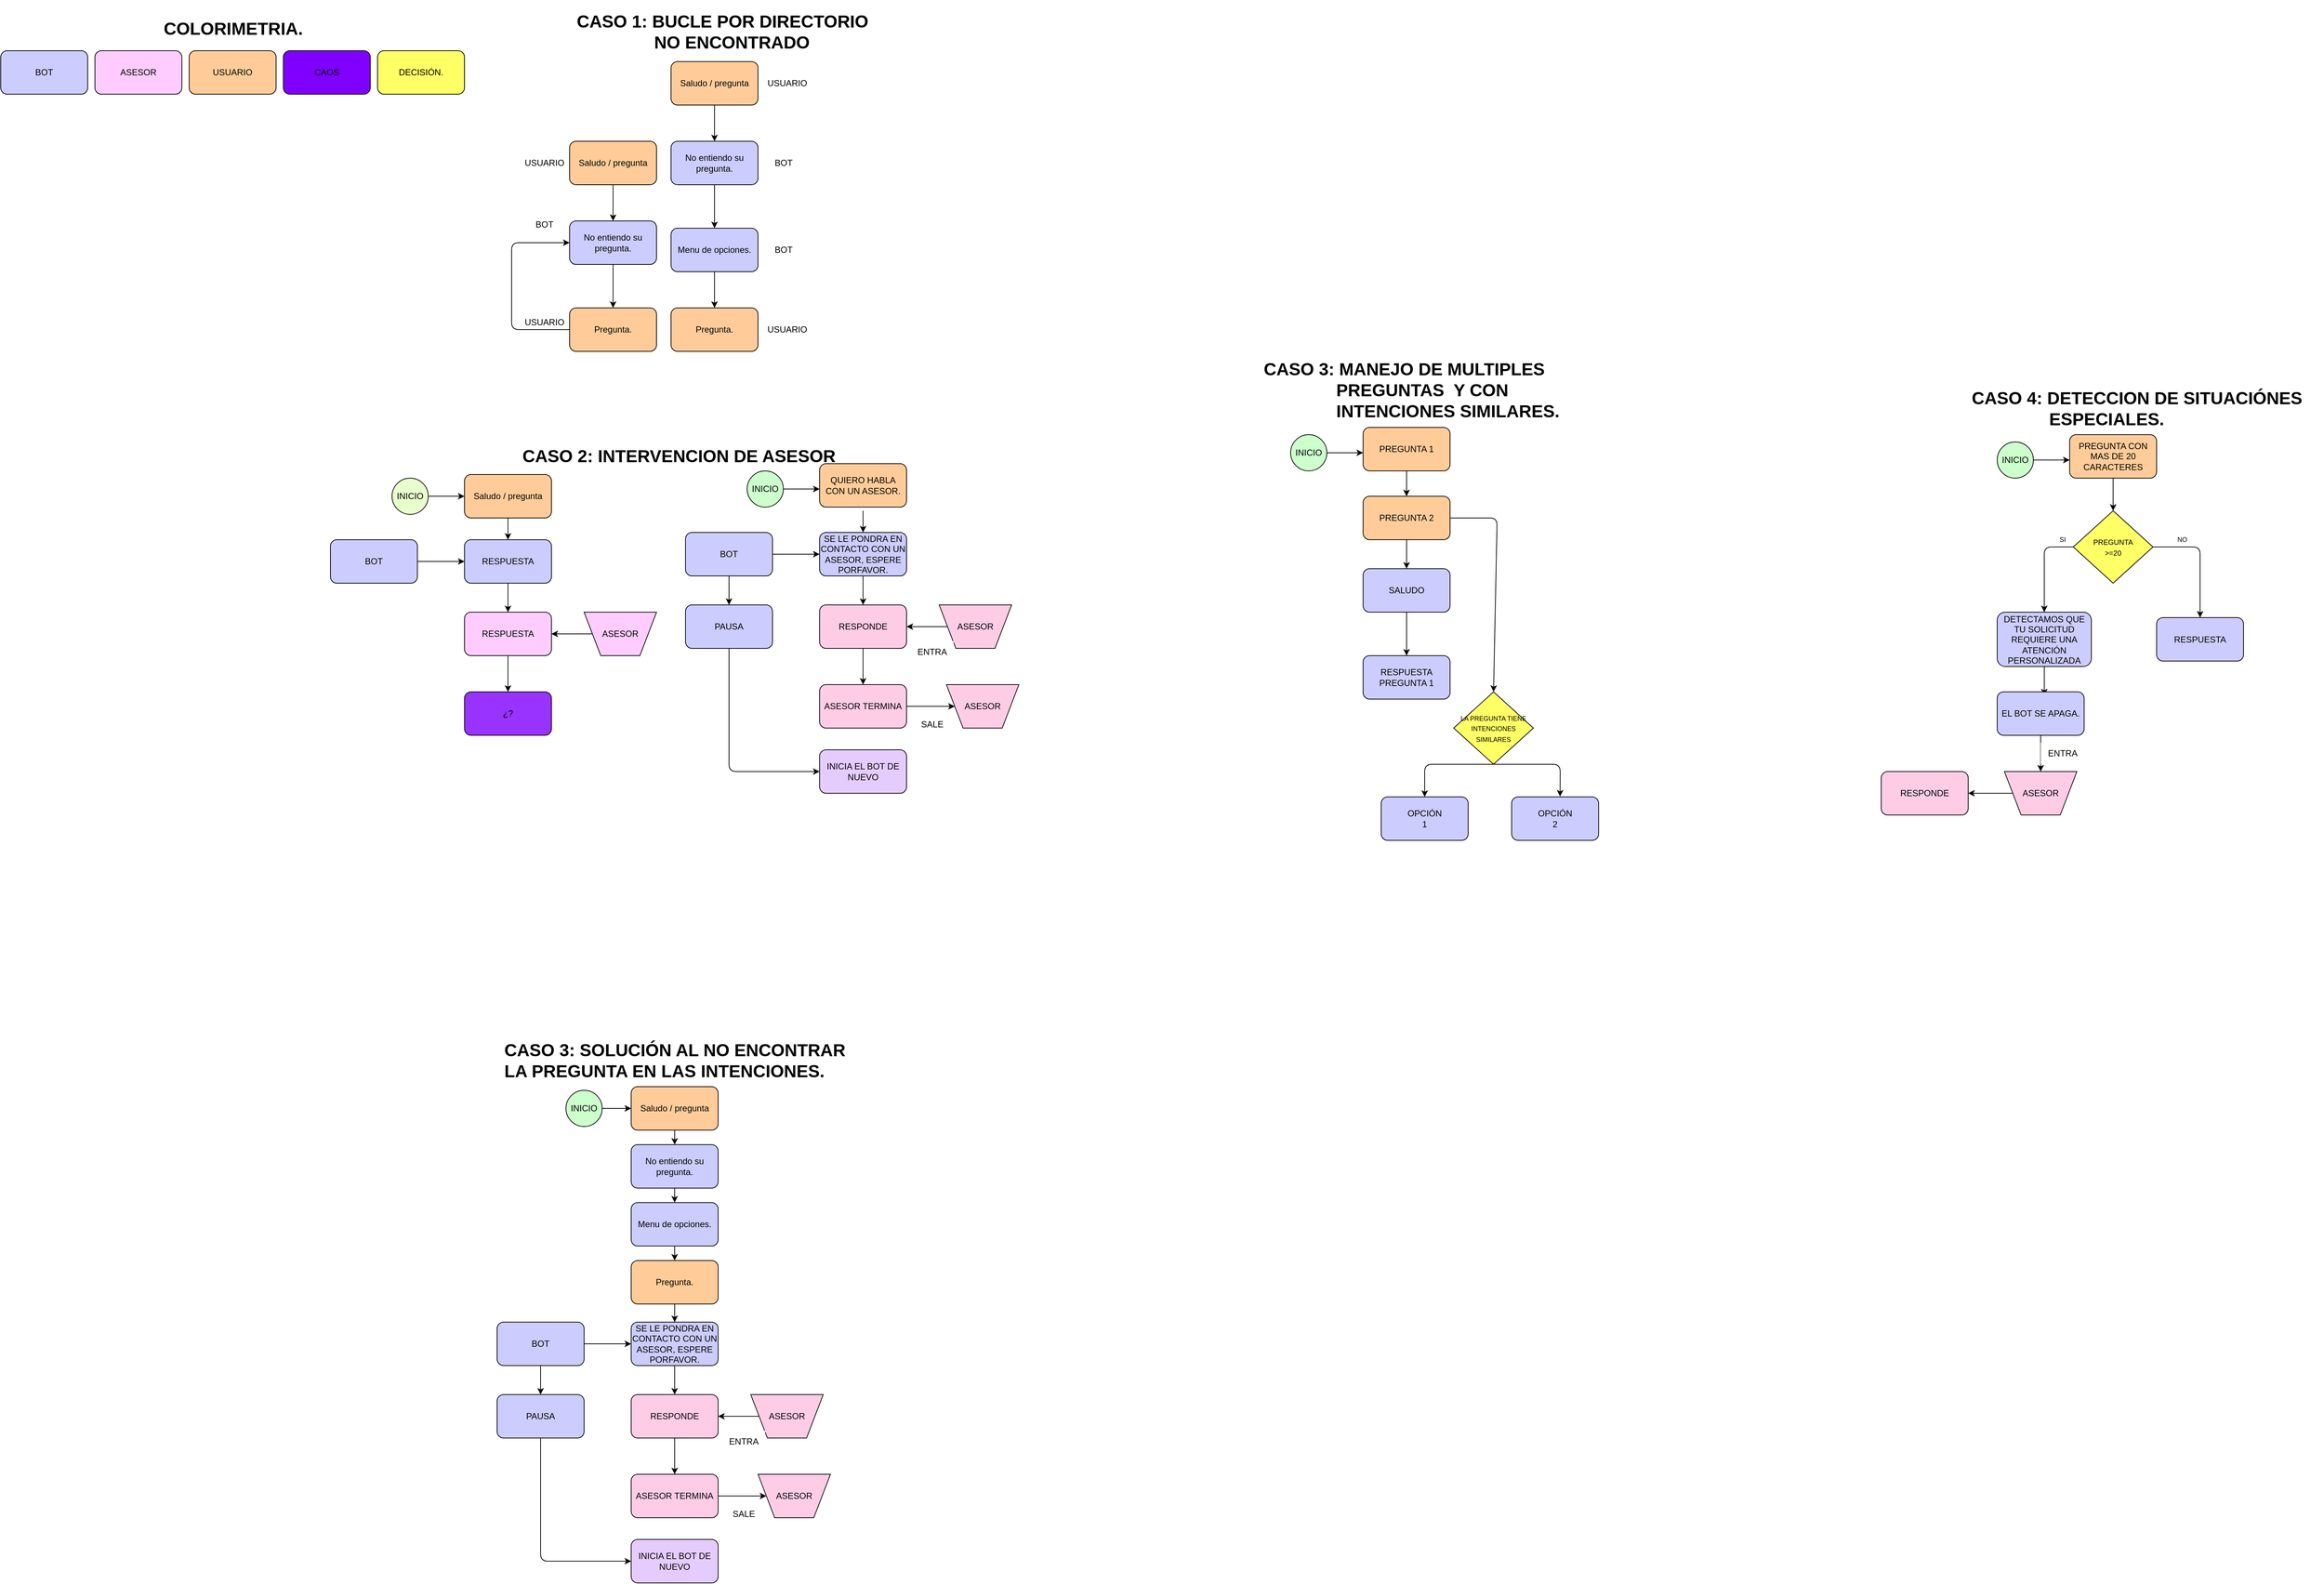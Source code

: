 <mxfile>
    <diagram id="xhHtAyry5G1VIdm9SsJF" name="Page-1">
        <mxGraphModel dx="2849" dy="702" grid="1" gridSize="10" guides="1" tooltips="1" connect="1" arrows="1" fold="1" page="1" pageScale="1" pageWidth="1200" pageHeight="1600" math="0" shadow="0">
            <root>
                <mxCell id="0"/>
                <mxCell id="1" parent="0"/>
                <mxCell id="7" style="edgeStyle=none;html=1;entryX=0.5;entryY=0;entryDx=0;entryDy=0;" parent="1" source="3" target="4" edge="1">
                    <mxGeometry relative="1" as="geometry"/>
                </mxCell>
                <mxCell id="3" value="Saludo / pregunta" style="rounded=1;whiteSpace=wrap;html=1;fillColor=#FFCC99;" parent="1" vertex="1">
                    <mxGeometry x="180" y="225" width="120" height="60" as="geometry"/>
                </mxCell>
                <mxCell id="60" style="edgeStyle=none;html=1;entryX=0.5;entryY=0;entryDx=0;entryDy=0;" parent="1" source="4" target="5" edge="1">
                    <mxGeometry relative="1" as="geometry"/>
                </mxCell>
                <mxCell id="4" value="No entiendo su pregunta." style="rounded=1;whiteSpace=wrap;html=1;fillColor=#CCCCFF;" parent="1" vertex="1">
                    <mxGeometry x="180" y="335" width="120" height="60" as="geometry"/>
                </mxCell>
                <mxCell id="6" style="edgeStyle=none;html=1;entryX=0;entryY=0.5;entryDx=0;entryDy=0;exitX=0;exitY=0.5;exitDx=0;exitDy=0;" parent="1" source="5" target="4" edge="1">
                    <mxGeometry relative="1" as="geometry">
                        <Array as="points">
                            <mxPoint x="100" y="485"/>
                            <mxPoint x="100" y="425"/>
                            <mxPoint x="100" y="365"/>
                        </Array>
                    </mxGeometry>
                </mxCell>
                <mxCell id="5" value="Pregunta." style="rounded=1;whiteSpace=wrap;html=1;fillColor=#FFCC99;" parent="1" vertex="1">
                    <mxGeometry x="180" y="455" width="120" height="60" as="geometry"/>
                </mxCell>
                <mxCell id="8" style="edgeStyle=none;html=1;entryX=0.5;entryY=0;entryDx=0;entryDy=0;" parent="1" source="9" target="10" edge="1">
                    <mxGeometry relative="1" as="geometry"/>
                </mxCell>
                <mxCell id="9" value="Saludo / pregunta" style="rounded=1;whiteSpace=wrap;html=1;fillColor=#FFCC99;" parent="1" vertex="1">
                    <mxGeometry x="320" y="115" width="120" height="60" as="geometry"/>
                </mxCell>
                <mxCell id="13" style="edgeStyle=none;html=1;" parent="1" source="10" target="12" edge="1">
                    <mxGeometry relative="1" as="geometry"/>
                </mxCell>
                <mxCell id="10" value="No entiendo su pregunta." style="rounded=1;whiteSpace=wrap;html=1;fillColor=#CCCCFF;" parent="1" vertex="1">
                    <mxGeometry x="320" y="225" width="120" height="60" as="geometry"/>
                </mxCell>
                <mxCell id="15" style="edgeStyle=none;html=1;" parent="1" source="12" target="14" edge="1">
                    <mxGeometry relative="1" as="geometry"/>
                </mxCell>
                <mxCell id="12" value="Menu de opciones." style="rounded=1;whiteSpace=wrap;html=1;fillColor=#CCCCFF;" parent="1" vertex="1">
                    <mxGeometry x="320" y="345" width="120" height="60" as="geometry"/>
                </mxCell>
                <mxCell id="14" value="Pregunta." style="rounded=1;whiteSpace=wrap;html=1;fillColor=#FFCC99;" parent="1" vertex="1">
                    <mxGeometry x="320" y="455" width="120" height="60" as="geometry"/>
                </mxCell>
                <mxCell id="18" style="edgeStyle=none;html=1;entryX=0.5;entryY=0;entryDx=0;entryDy=0;" parent="1" source="19" target="20" edge="1">
                    <mxGeometry relative="1" as="geometry"/>
                </mxCell>
                <mxCell id="19" value="Saludo / pregunta" style="rounded=1;whiteSpace=wrap;html=1;fillColor=#FFCC99;" parent="1" vertex="1">
                    <mxGeometry x="35" y="685" width="120" height="60" as="geometry"/>
                </mxCell>
                <mxCell id="36" style="edgeStyle=none;html=1;" parent="1" source="20" target="34" edge="1">
                    <mxGeometry relative="1" as="geometry"/>
                </mxCell>
                <mxCell id="20" value="RESPUESTA" style="rounded=1;whiteSpace=wrap;html=1;fillColor=#CCCCFF;" parent="1" vertex="1">
                    <mxGeometry x="35" y="775" width="120" height="60" as="geometry"/>
                </mxCell>
                <mxCell id="35" style="edgeStyle=none;html=1;entryX=0;entryY=0.5;entryDx=0;entryDy=0;" parent="1" source="22" target="20" edge="1">
                    <mxGeometry relative="1" as="geometry"/>
                </mxCell>
                <mxCell id="22" value="BOT" style="rounded=1;whiteSpace=wrap;html=1;fillColor=#CCCCFF;" parent="1" vertex="1">
                    <mxGeometry x="-150" y="775" width="120" height="60" as="geometry"/>
                </mxCell>
                <mxCell id="24" style="edgeStyle=none;html=1;entryX=0;entryY=0.5;entryDx=0;entryDy=0;" parent="1" source="23" target="19" edge="1">
                    <mxGeometry relative="1" as="geometry"/>
                </mxCell>
                <mxCell id="23" value="INICIO" style="ellipse;whiteSpace=wrap;html=1;aspect=fixed;fillColor=#E6FFCC;" parent="1" vertex="1">
                    <mxGeometry x="-65" y="690" width="50" height="50" as="geometry"/>
                </mxCell>
                <mxCell id="37" style="edgeStyle=none;html=1;" parent="1" source="27" target="34" edge="1">
                    <mxGeometry relative="1" as="geometry"/>
                </mxCell>
                <mxCell id="27" value="ASESOR" style="verticalLabelPosition=middle;verticalAlign=middle;html=1;shape=trapezoid;perimeter=trapezoidPerimeter;whiteSpace=wrap;size=0.23;arcSize=10;flipV=1;labelPosition=center;align=center;fillColor=#FFCCFF;" parent="1" vertex="1">
                    <mxGeometry x="200" y="875" width="100" height="60" as="geometry"/>
                </mxCell>
                <mxCell id="31" value="¿?" style="rounded=1;whiteSpace=wrap;html=1;fillColor=#9933FF;" parent="1" vertex="1">
                    <mxGeometry x="35" y="985" width="120" height="60" as="geometry"/>
                </mxCell>
                <mxCell id="38" style="edgeStyle=none;html=1;entryX=0.5;entryY=0;entryDx=0;entryDy=0;" parent="1" source="34" target="31" edge="1">
                    <mxGeometry relative="1" as="geometry"/>
                </mxCell>
                <mxCell id="34" value="RESPUESTA" style="rounded=1;whiteSpace=wrap;html=1;fillColor=#FFCCFF;" parent="1" vertex="1">
                    <mxGeometry x="35" y="875" width="120" height="60" as="geometry"/>
                </mxCell>
                <mxCell id="39" style="edgeStyle=none;html=1;entryX=0.5;entryY=0;entryDx=0;entryDy=0;" parent="1" target="42" edge="1">
                    <mxGeometry relative="1" as="geometry">
                        <mxPoint x="585" y="735" as="sourcePoint"/>
                    </mxGeometry>
                </mxCell>
                <mxCell id="40" value="QUIERO HABLA CON UN ASESOR." style="rounded=1;whiteSpace=wrap;html=1;fillColor=#FFCC99;" parent="1" vertex="1">
                    <mxGeometry x="525" y="670" width="120" height="60" as="geometry"/>
                </mxCell>
                <mxCell id="41" style="edgeStyle=none;html=1;" parent="1" source="42" target="51" edge="1">
                    <mxGeometry relative="1" as="geometry"/>
                </mxCell>
                <mxCell id="42" value="SE LE PONDRA EN CONTACTO CON UN ASESOR, ESPERE PORFAVOR." style="rounded=1;whiteSpace=wrap;html=1;fillColor=#CCCCFF;" parent="1" vertex="1">
                    <mxGeometry x="525" y="765" width="120" height="60" as="geometry"/>
                </mxCell>
                <mxCell id="43" style="edgeStyle=none;html=1;entryX=0;entryY=0.5;entryDx=0;entryDy=0;" parent="1" source="44" target="42" edge="1">
                    <mxGeometry relative="1" as="geometry"/>
                </mxCell>
                <mxCell id="53" style="edgeStyle=none;html=1;entryX=0.5;entryY=0;entryDx=0;entryDy=0;" parent="1" source="44" target="52" edge="1">
                    <mxGeometry relative="1" as="geometry"/>
                </mxCell>
                <mxCell id="44" value="BOT" style="rounded=1;whiteSpace=wrap;html=1;fillColor=#CCCCFF;" parent="1" vertex="1">
                    <mxGeometry x="340" y="765" width="120" height="60" as="geometry"/>
                </mxCell>
                <mxCell id="45" style="edgeStyle=none;html=1;entryX=0;entryY=0.5;entryDx=0;entryDy=0;" parent="1" source="46" edge="1">
                    <mxGeometry relative="1" as="geometry">
                        <mxPoint x="525" y="705" as="targetPoint"/>
                    </mxGeometry>
                </mxCell>
                <mxCell id="46" value="INICIO" style="ellipse;whiteSpace=wrap;html=1;aspect=fixed;fillColor=#CCFFCC;" parent="1" vertex="1">
                    <mxGeometry x="425" y="680" width="50" height="50" as="geometry"/>
                </mxCell>
                <mxCell id="47" style="edgeStyle=none;html=1;fillColor=#FFCCE6;" parent="1" source="48" target="51" edge="1">
                    <mxGeometry relative="1" as="geometry"/>
                </mxCell>
                <mxCell id="48" value="ASESOR" style="verticalLabelPosition=middle;verticalAlign=middle;html=1;shape=trapezoid;perimeter=trapezoidPerimeter;whiteSpace=wrap;size=0.23;arcSize=10;flipV=1;labelPosition=center;align=center;fillColor=#FFCCE6;" parent="1" vertex="1">
                    <mxGeometry x="690" y="865" width="100" height="60" as="geometry"/>
                </mxCell>
                <mxCell id="55" style="edgeStyle=none;html=1;entryX=0;entryY=0.5;entryDx=0;entryDy=0;fillColor=#FFCCE6;" parent="1" source="49" target="54" edge="1">
                    <mxGeometry relative="1" as="geometry"/>
                </mxCell>
                <mxCell id="49" value="ASESOR TERMINA" style="rounded=1;whiteSpace=wrap;html=1;fillColor=#FFCCE6;" parent="1" vertex="1">
                    <mxGeometry x="525" y="975" width="120" height="60" as="geometry"/>
                </mxCell>
                <mxCell id="50" style="edgeStyle=none;html=1;entryX=0.5;entryY=0;entryDx=0;entryDy=0;fillColor=#FFCCE6;" parent="1" source="51" target="49" edge="1">
                    <mxGeometry relative="1" as="geometry"/>
                </mxCell>
                <mxCell id="51" value="RESPONDE" style="rounded=1;whiteSpace=wrap;html=1;fillColor=#FFCCE6;" parent="1" vertex="1">
                    <mxGeometry x="525" y="865" width="120" height="60" as="geometry"/>
                </mxCell>
                <mxCell id="57" style="edgeStyle=none;html=1;entryX=0;entryY=0.5;entryDx=0;entryDy=0;" parent="1" source="52" target="56" edge="1">
                    <mxGeometry relative="1" as="geometry">
                        <Array as="points">
                            <mxPoint x="400" y="1095"/>
                        </Array>
                    </mxGeometry>
                </mxCell>
                <mxCell id="52" value="PAUSA" style="rounded=1;whiteSpace=wrap;html=1;fillColor=#CCCCFF;" parent="1" vertex="1">
                    <mxGeometry x="340" y="865" width="120" height="60" as="geometry"/>
                </mxCell>
                <mxCell id="54" value="ASESOR" style="verticalLabelPosition=middle;verticalAlign=middle;html=1;shape=trapezoid;perimeter=trapezoidPerimeter;whiteSpace=wrap;size=0.23;arcSize=10;flipV=1;labelPosition=center;align=center;fillColor=#FFCCE6;" parent="1" vertex="1">
                    <mxGeometry x="700" y="975" width="100" height="60" as="geometry"/>
                </mxCell>
                <mxCell id="56" value="INICIA EL BOT DE NUEVO" style="rounded=1;whiteSpace=wrap;html=1;fillColor=#E5CCFF;" parent="1" vertex="1">
                    <mxGeometry x="525" y="1065" width="120" height="60" as="geometry"/>
                </mxCell>
                <mxCell id="58" value="ENTRA" style="text;html=1;align=center;verticalAlign=middle;resizable=0;points=[];autosize=1;strokeColor=none;fillColor=#FFFFFF;" parent="1" vertex="1">
                    <mxGeometry x="650" y="915" width="60" height="30" as="geometry"/>
                </mxCell>
                <mxCell id="59" value="SALE" style="text;html=1;align=center;verticalAlign=middle;resizable=0;points=[];autosize=1;strokeColor=none;fillColor=#FFFFFF;" parent="1" vertex="1">
                    <mxGeometry x="655" y="1015" width="50" height="30" as="geometry"/>
                </mxCell>
                <mxCell id="61" value="USUARIO" style="text;html=1;align=center;verticalAlign=middle;resizable=0;points=[];autosize=1;strokeColor=none;fillColor=none;" parent="1" vertex="1">
                    <mxGeometry x="105" y="240" width="80" height="30" as="geometry"/>
                </mxCell>
                <mxCell id="62" value="BOT" style="text;html=1;align=center;verticalAlign=middle;resizable=0;points=[];autosize=1;strokeColor=none;fillColor=none;" parent="1" vertex="1">
                    <mxGeometry x="120" y="325" width="50" height="30" as="geometry"/>
                </mxCell>
                <mxCell id="63" value="USUARIO" style="text;html=1;align=center;verticalAlign=middle;resizable=0;points=[];autosize=1;strokeColor=none;fillColor=none;" parent="1" vertex="1">
                    <mxGeometry x="105" y="460" width="80" height="30" as="geometry"/>
                </mxCell>
                <mxCell id="64" value="USUARIO" style="text;html=1;align=center;verticalAlign=middle;resizable=0;points=[];autosize=1;strokeColor=none;fillColor=none;" parent="1" vertex="1">
                    <mxGeometry x="440" y="130" width="80" height="30" as="geometry"/>
                </mxCell>
                <mxCell id="65" value="BOT" style="text;html=1;align=center;verticalAlign=middle;resizable=0;points=[];autosize=1;strokeColor=none;fillColor=none;" parent="1" vertex="1">
                    <mxGeometry x="450" y="240" width="50" height="30" as="geometry"/>
                </mxCell>
                <mxCell id="66" value="BOT" style="text;html=1;align=center;verticalAlign=middle;resizable=0;points=[];autosize=1;strokeColor=none;fillColor=none;" parent="1" vertex="1">
                    <mxGeometry x="450" y="360" width="50" height="30" as="geometry"/>
                </mxCell>
                <mxCell id="67" value="USUARIO" style="text;html=1;align=center;verticalAlign=middle;resizable=0;points=[];autosize=1;strokeColor=none;fillColor=none;" parent="1" vertex="1">
                    <mxGeometry x="440" y="470" width="80" height="30" as="geometry"/>
                </mxCell>
                <mxCell id="68" value="&lt;h1&gt;CASO 1: BUCLE POR DIRECTORIO &lt;span style=&quot;white-space: pre;&quot;&gt;&#9;&lt;/span&gt;&lt;span style=&quot;white-space: pre;&quot;&gt;&#9;&lt;/span&gt;NO ENCONTRADO&lt;/h1&gt;" style="text;html=1;strokeColor=none;fillColor=none;spacing=5;spacingTop=-20;whiteSpace=wrap;overflow=hidden;rounded=0;" parent="1" vertex="1">
                    <mxGeometry x="185" y="40" width="415" height="80" as="geometry"/>
                </mxCell>
                <mxCell id="69" value="&lt;h1&gt;CASO 2: INTERVENCION DE ASESOR&lt;/h1&gt;" style="text;html=1;strokeColor=none;fillColor=none;spacing=5;spacingTop=-20;whiteSpace=wrap;overflow=hidden;rounded=0;" parent="1" vertex="1">
                    <mxGeometry x="110" y="640" width="455" height="80" as="geometry"/>
                </mxCell>
                <mxCell id="70" style="edgeStyle=none;html=1;entryX=0.5;entryY=0;entryDx=0;entryDy=0;" parent="1" target="73" edge="1">
                    <mxGeometry relative="1" as="geometry">
                        <mxPoint x="325" y="1825" as="sourcePoint"/>
                    </mxGeometry>
                </mxCell>
                <mxCell id="72" style="edgeStyle=none;html=1;" parent="1" source="73" target="84" edge="1">
                    <mxGeometry relative="1" as="geometry"/>
                </mxCell>
                <mxCell id="73" value="SE LE PONDRA EN CONTACTO CON UN ASESOR, ESPERE PORFAVOR." style="rounded=1;whiteSpace=wrap;html=1;fillColor=#CCCCFF;" parent="1" vertex="1">
                    <mxGeometry x="265" y="1855" width="120" height="60" as="geometry"/>
                </mxCell>
                <mxCell id="74" style="edgeStyle=none;html=1;entryX=0;entryY=0.5;entryDx=0;entryDy=0;" parent="1" source="76" target="73" edge="1">
                    <mxGeometry relative="1" as="geometry"/>
                </mxCell>
                <mxCell id="75" style="edgeStyle=none;html=1;entryX=0.5;entryY=0;entryDx=0;entryDy=0;" parent="1" source="76" target="86" edge="1">
                    <mxGeometry relative="1" as="geometry"/>
                </mxCell>
                <mxCell id="76" value="BOT" style="rounded=1;whiteSpace=wrap;html=1;fillColor=#CCCCFF;" parent="1" vertex="1">
                    <mxGeometry x="80" y="1855" width="120" height="60" as="geometry"/>
                </mxCell>
                <mxCell id="101" style="edgeStyle=none;html=1;entryX=0;entryY=0.5;entryDx=0;entryDy=0;" parent="1" source="78" target="91" edge="1">
                    <mxGeometry relative="1" as="geometry"/>
                </mxCell>
                <mxCell id="78" value="INICIO" style="ellipse;whiteSpace=wrap;html=1;aspect=fixed;fillColor=#CCFFCC;" parent="1" vertex="1">
                    <mxGeometry x="175" y="1535" width="50" height="50" as="geometry"/>
                </mxCell>
                <mxCell id="79" style="edgeStyle=none;html=1;fillColor=#FFCCE6;" parent="1" source="80" target="84" edge="1">
                    <mxGeometry relative="1" as="geometry"/>
                </mxCell>
                <mxCell id="80" value="ASESOR" style="verticalLabelPosition=middle;verticalAlign=middle;html=1;shape=trapezoid;perimeter=trapezoidPerimeter;whiteSpace=wrap;size=0.23;arcSize=10;flipV=1;labelPosition=center;align=center;fillColor=#FFCCE6;" parent="1" vertex="1">
                    <mxGeometry x="430" y="1955" width="100" height="60" as="geometry"/>
                </mxCell>
                <mxCell id="81" style="edgeStyle=none;html=1;entryX=0;entryY=0.5;entryDx=0;entryDy=0;fillColor=#FFCCE6;" parent="1" source="82" edge="1">
                    <mxGeometry relative="1" as="geometry">
                        <mxPoint x="451.5" y="2095" as="targetPoint"/>
                    </mxGeometry>
                </mxCell>
                <mxCell id="82" value="ASESOR TERMINA" style="rounded=1;whiteSpace=wrap;html=1;fillColor=#FFCCE6;" parent="1" vertex="1">
                    <mxGeometry x="265" y="2065" width="120" height="60" as="geometry"/>
                </mxCell>
                <mxCell id="83" style="edgeStyle=none;html=1;entryX=0.5;entryY=0;entryDx=0;entryDy=0;fillColor=#FFCCE6;" parent="1" source="84" target="82" edge="1">
                    <mxGeometry relative="1" as="geometry"/>
                </mxCell>
                <mxCell id="84" value="RESPONDE" style="rounded=1;whiteSpace=wrap;html=1;fillColor=#FFCCE6;" parent="1" vertex="1">
                    <mxGeometry x="265" y="1955" width="120" height="60" as="geometry"/>
                </mxCell>
                <mxCell id="85" style="edgeStyle=none;html=1;entryX=0;entryY=0.5;entryDx=0;entryDy=0;" parent="1" source="86" target="87" edge="1">
                    <mxGeometry relative="1" as="geometry">
                        <Array as="points">
                            <mxPoint x="140" y="2185"/>
                        </Array>
                    </mxGeometry>
                </mxCell>
                <mxCell id="86" value="PAUSA" style="rounded=1;whiteSpace=wrap;html=1;fillColor=#CCCCFF;" parent="1" vertex="1">
                    <mxGeometry x="80" y="1955" width="120" height="60" as="geometry"/>
                </mxCell>
                <mxCell id="87" value="INICIA EL BOT DE NUEVO" style="rounded=1;whiteSpace=wrap;html=1;fillColor=#E5CCFF;" parent="1" vertex="1">
                    <mxGeometry x="265" y="2155" width="120" height="60" as="geometry"/>
                </mxCell>
                <mxCell id="88" value="ENTRA" style="text;html=1;align=center;verticalAlign=middle;resizable=0;points=[];autosize=1;strokeColor=none;fillColor=#FFFFFF;" parent="1" vertex="1">
                    <mxGeometry x="390" y="2005" width="60" height="30" as="geometry"/>
                </mxCell>
                <mxCell id="89" value="SALE" style="text;html=1;align=center;verticalAlign=middle;resizable=0;points=[];autosize=1;strokeColor=none;fillColor=#FFFFFF;" parent="1" vertex="1">
                    <mxGeometry x="395" y="2105" width="50" height="30" as="geometry"/>
                </mxCell>
                <mxCell id="90" style="edgeStyle=none;html=1;entryX=0.5;entryY=0;entryDx=0;entryDy=0;" parent="1" source="91" target="93" edge="1">
                    <mxGeometry relative="1" as="geometry"/>
                </mxCell>
                <mxCell id="91" value="Saludo / pregunta" style="rounded=1;whiteSpace=wrap;html=1;fillColor=#FFCC99;" parent="1" vertex="1">
                    <mxGeometry x="265" y="1530" width="120" height="60" as="geometry"/>
                </mxCell>
                <mxCell id="92" style="edgeStyle=none;html=1;" parent="1" source="93" target="95" edge="1">
                    <mxGeometry relative="1" as="geometry"/>
                </mxCell>
                <mxCell id="93" value="No entiendo su pregunta." style="rounded=1;whiteSpace=wrap;html=1;fillColor=#CCCCFF;" parent="1" vertex="1">
                    <mxGeometry x="265" y="1610" width="120" height="60" as="geometry"/>
                </mxCell>
                <mxCell id="94" style="edgeStyle=none;html=1;" parent="1" source="95" target="96" edge="1">
                    <mxGeometry relative="1" as="geometry"/>
                </mxCell>
                <mxCell id="95" value="Menu de opciones." style="rounded=1;whiteSpace=wrap;html=1;fillColor=#CCCCFF;" parent="1" vertex="1">
                    <mxGeometry x="265" y="1690" width="120" height="60" as="geometry"/>
                </mxCell>
                <mxCell id="96" value="Pregunta." style="rounded=1;whiteSpace=wrap;html=1;fillColor=#FFCC99;" parent="1" vertex="1">
                    <mxGeometry x="265" y="1770" width="120" height="60" as="geometry"/>
                </mxCell>
                <mxCell id="102" value="&lt;h1&gt;CASO 3: SOLUCIÓN AL NO ENCONTRAR LA PREGUNTA EN LAS INTENCIONES.&amp;nbsp;&lt;/h1&gt;" style="text;html=1;strokeColor=none;fillColor=none;spacing=5;spacingTop=-20;whiteSpace=wrap;overflow=hidden;rounded=0;" parent="1" vertex="1">
                    <mxGeometry x="85" y="1460" width="480" height="70" as="geometry"/>
                </mxCell>
                <mxCell id="103" value="ASESOR" style="verticalLabelPosition=middle;verticalAlign=middle;html=1;shape=trapezoid;perimeter=trapezoidPerimeter;whiteSpace=wrap;size=0.23;arcSize=10;flipV=1;labelPosition=center;align=center;fillColor=#FFCCE6;" parent="1" vertex="1">
                    <mxGeometry x="440" y="2065" width="100" height="60" as="geometry"/>
                </mxCell>
                <mxCell id="107" value="BOT" style="rounded=1;whiteSpace=wrap;html=1;fillColor=#CCCCFF;" parent="1" vertex="1">
                    <mxGeometry x="-605" y="100" width="120" height="60" as="geometry"/>
                </mxCell>
                <mxCell id="108" value="ASESOR" style="rounded=1;whiteSpace=wrap;html=1;fillColor=#FFCCFF;" parent="1" vertex="1">
                    <mxGeometry x="-475" y="100" width="120" height="60" as="geometry"/>
                </mxCell>
                <mxCell id="109" value="USUARIO" style="rounded=1;whiteSpace=wrap;html=1;fillColor=#FFCC99;" parent="1" vertex="1">
                    <mxGeometry x="-345" y="100" width="120" height="60" as="geometry"/>
                </mxCell>
                <mxCell id="110" value="CAOS" style="rounded=1;whiteSpace=wrap;html=1;fillColor=#7F00FF;" parent="1" vertex="1">
                    <mxGeometry x="-215" y="100" width="120" height="60" as="geometry"/>
                </mxCell>
                <mxCell id="111" value="&lt;h1&gt;COLORIMETRIA.&lt;/h1&gt;" style="text;html=1;strokeColor=none;fillColor=none;spacing=5;spacingTop=-20;whiteSpace=wrap;overflow=hidden;rounded=0;" parent="1" vertex="1">
                    <mxGeometry x="-385" y="50" width="200" height="40" as="geometry"/>
                </mxCell>
                <mxCell id="134" value="" style="edgeStyle=none;html=1;" parent="1" source="113" target="133" edge="1">
                    <mxGeometry relative="1" as="geometry"/>
                </mxCell>
                <mxCell id="113" value="PREGUNTA 1" style="rounded=1;whiteSpace=wrap;html=1;fillColor=#FFCC99;" parent="1" vertex="1">
                    <mxGeometry x="1275" y="620" width="120" height="60" as="geometry"/>
                </mxCell>
                <mxCell id="139" value="" style="edgeStyle=none;html=1;" parent="1" source="115" target="135" edge="1">
                    <mxGeometry relative="1" as="geometry"/>
                </mxCell>
                <mxCell id="115" value="SALUDO" style="rounded=1;whiteSpace=wrap;html=1;fillColor=#CCCCFF;" parent="1" vertex="1">
                    <mxGeometry x="1275" y="815" width="120" height="60" as="geometry"/>
                </mxCell>
                <mxCell id="119" style="edgeStyle=none;html=1;entryX=0;entryY=0.5;entryDx=0;entryDy=0;" parent="1" source="120" edge="1">
                    <mxGeometry relative="1" as="geometry">
                        <mxPoint x="1275" y="655" as="targetPoint"/>
                    </mxGeometry>
                </mxCell>
                <mxCell id="120" value="INICIO" style="ellipse;whiteSpace=wrap;html=1;aspect=fixed;fillColor=#CCFFCC;" parent="1" vertex="1">
                    <mxGeometry x="1175" y="630" width="50" height="50" as="geometry"/>
                </mxCell>
                <mxCell id="138" value="" style="edgeStyle=none;html=1;" parent="1" source="133" target="115" edge="1">
                    <mxGeometry relative="1" as="geometry"/>
                </mxCell>
                <mxCell id="143" style="edgeStyle=none;html=1;entryX=0.5;entryY=0;entryDx=0;entryDy=0;fontSize=9;exitX=1;exitY=0.5;exitDx=0;exitDy=0;" parent="1" source="133" target="142" edge="1">
                    <mxGeometry relative="1" as="geometry">
                        <Array as="points">
                            <mxPoint x="1460" y="745"/>
                        </Array>
                    </mxGeometry>
                </mxCell>
                <mxCell id="133" value="PREGUNTA 2" style="rounded=1;whiteSpace=wrap;html=1;fillColor=#FFCC99;" parent="1" vertex="1">
                    <mxGeometry x="1275" y="715" width="120" height="60" as="geometry"/>
                </mxCell>
                <mxCell id="135" value="RESPUESTA PREGUNTA 1" style="rounded=1;whiteSpace=wrap;html=1;fillColor=#CCCCFF;" parent="1" vertex="1">
                    <mxGeometry x="1275" y="935" width="120" height="60" as="geometry"/>
                </mxCell>
                <mxCell id="136" value="OPCIÓN&lt;br&gt;1" style="rounded=1;whiteSpace=wrap;html=1;fillColor=#CCCCFF;" parent="1" vertex="1">
                    <mxGeometry x="1300" y="1130" width="120" height="60" as="geometry"/>
                </mxCell>
                <mxCell id="137" value="OPCIÓN&lt;br&gt;2" style="rounded=1;whiteSpace=wrap;html=1;fillColor=#CCCCFF;" parent="1" vertex="1">
                    <mxGeometry x="1480" y="1130" width="120" height="60" as="geometry"/>
                </mxCell>
                <mxCell id="148" style="edgeStyle=none;html=1;exitX=0.5;exitY=1;exitDx=0;exitDy=0;entryX=0.5;entryY=0;entryDx=0;entryDy=0;fontSize=9;" parent="1" source="142" target="136" edge="1">
                    <mxGeometry relative="1" as="geometry">
                        <Array as="points">
                            <mxPoint x="1360" y="1085"/>
                        </Array>
                    </mxGeometry>
                </mxCell>
                <mxCell id="149" style="edgeStyle=none;html=1;exitX=0.5;exitY=1;exitDx=0;exitDy=0;entryX=0.557;entryY=-0.008;entryDx=0;entryDy=0;entryPerimeter=0;fontSize=9;" parent="1" source="142" target="137" edge="1">
                    <mxGeometry relative="1" as="geometry">
                        <Array as="points">
                            <mxPoint x="1547" y="1085"/>
                        </Array>
                    </mxGeometry>
                </mxCell>
                <mxCell id="142" value="&lt;font style=&quot;font-size: 9px;&quot;&gt;LA PREGUNTA TIENE INTENCIONES SIMILARES&lt;/font&gt;" style="rhombus;whiteSpace=wrap;html=1;fillColor=#FFFF66;" parent="1" vertex="1">
                    <mxGeometry x="1400" y="985" width="110" height="100" as="geometry"/>
                </mxCell>
                <mxCell id="165" style="edgeStyle=none;html=1;entryX=0.5;entryY=0;entryDx=0;entryDy=0;fontSize=9;" parent="1" source="151" target="164" edge="1">
                    <mxGeometry relative="1" as="geometry"/>
                </mxCell>
                <mxCell id="151" value="PREGUNTA CON MAS DE 20 CARACTERES" style="rounded=1;whiteSpace=wrap;html=1;fillColor=#FFCC99;" parent="1" vertex="1">
                    <mxGeometry x="2250" y="630" width="120" height="60" as="geometry"/>
                </mxCell>
                <mxCell id="154" style="edgeStyle=none;html=1;entryX=0;entryY=0.5;entryDx=0;entryDy=0;" parent="1" source="155" edge="1">
                    <mxGeometry relative="1" as="geometry">
                        <mxPoint x="2250" y="665" as="targetPoint"/>
                    </mxGeometry>
                </mxCell>
                <mxCell id="155" value="INICIO" style="ellipse;whiteSpace=wrap;html=1;aspect=fixed;fillColor=#CCFFCC;" parent="1" vertex="1">
                    <mxGeometry x="2150" y="640" width="50" height="50" as="geometry"/>
                </mxCell>
                <mxCell id="173" style="edgeStyle=none;html=1;entryX=0.542;entryY=0.083;entryDx=0;entryDy=0;entryPerimeter=0;fontSize=9;" parent="1" source="160" target="167" edge="1">
                    <mxGeometry relative="1" as="geometry"/>
                </mxCell>
                <mxCell id="160" value="DETECTAMOS QUE TU SOLICITUD REQUIERE UNA ATENCIÓN PERSONALIZADA" style="rounded=1;whiteSpace=wrap;html=1;fillColor=#CCCCFF;" parent="1" vertex="1">
                    <mxGeometry x="2150" y="875" width="130" height="75" as="geometry"/>
                </mxCell>
                <mxCell id="161" value="RESPUESTA" style="rounded=1;whiteSpace=wrap;html=1;fillColor=#CCCCFF;" parent="1" vertex="1">
                    <mxGeometry x="2370" y="882.5" width="120" height="60" as="geometry"/>
                </mxCell>
                <mxCell id="172" style="edgeStyle=none;html=1;exitX=0;exitY=0.5;exitDx=0;exitDy=0;entryX=0.5;entryY=0;entryDx=0;entryDy=0;fontSize=9;" parent="1" source="164" target="160" edge="1">
                    <mxGeometry relative="1" as="geometry">
                        <Array as="points">
                            <mxPoint x="2215" y="785"/>
                        </Array>
                    </mxGeometry>
                </mxCell>
                <mxCell id="174" style="edgeStyle=none;html=1;exitX=1;exitY=0.5;exitDx=0;exitDy=0;entryX=0.5;entryY=0;entryDx=0;entryDy=0;fontSize=9;" parent="1" source="164" target="161" edge="1">
                    <mxGeometry relative="1" as="geometry">
                        <Array as="points">
                            <mxPoint x="2430" y="785"/>
                        </Array>
                    </mxGeometry>
                </mxCell>
                <mxCell id="164" value="&lt;font size=&quot;1&quot;&gt;PREGUNTA&lt;br&gt;&amp;gt;=20&lt;br&gt;&lt;/font&gt;" style="rhombus;whiteSpace=wrap;html=1;fillColor=#FFFF66;" parent="1" vertex="1">
                    <mxGeometry x="2255" y="735" width="110" height="100" as="geometry"/>
                </mxCell>
                <mxCell id="166" style="edgeStyle=none;html=1;entryX=0.5;entryY=0;entryDx=0;entryDy=0;" parent="1" source="167" target="169" edge="1">
                    <mxGeometry relative="1" as="geometry"/>
                </mxCell>
                <mxCell id="167" value="EL BOT SE APAGA." style="rounded=1;whiteSpace=wrap;html=1;fillColor=#CCCCFF;" parent="1" vertex="1">
                    <mxGeometry x="2150" y="985" width="120" height="60" as="geometry"/>
                </mxCell>
                <mxCell id="168" style="edgeStyle=none;html=1;fillColor=#FFCCE6;" parent="1" source="169" target="170" edge="1">
                    <mxGeometry relative="1" as="geometry"/>
                </mxCell>
                <mxCell id="169" value="ASESOR" style="verticalLabelPosition=middle;verticalAlign=middle;html=1;shape=trapezoid;perimeter=trapezoidPerimeter;whiteSpace=wrap;size=0.23;arcSize=10;flipV=1;labelPosition=center;align=center;fillColor=#FFCCE6;" parent="1" vertex="1">
                    <mxGeometry x="2160" y="1095" width="100" height="60" as="geometry"/>
                </mxCell>
                <mxCell id="170" value="RESPONDE" style="rounded=1;whiteSpace=wrap;html=1;fillColor=#FFCCE6;" parent="1" vertex="1">
                    <mxGeometry x="1990" y="1095" width="120" height="60" as="geometry"/>
                </mxCell>
                <mxCell id="171" value="ENTRA" style="text;html=1;align=center;verticalAlign=middle;resizable=0;points=[];autosize=1;strokeColor=none;fillColor=#FFFFFF;" parent="1" vertex="1">
                    <mxGeometry x="2210" y="1055" width="60" height="30" as="geometry"/>
                </mxCell>
                <mxCell id="175" value="SI" style="text;html=1;align=center;verticalAlign=middle;resizable=0;points=[];autosize=1;strokeColor=none;fillColor=none;fontSize=9;" parent="1" vertex="1">
                    <mxGeometry x="2225" y="765" width="30" height="20" as="geometry"/>
                </mxCell>
                <mxCell id="176" value="NO" style="text;html=1;align=center;verticalAlign=middle;resizable=0;points=[];autosize=1;strokeColor=none;fillColor=none;fontSize=9;" parent="1" vertex="1">
                    <mxGeometry x="2385" y="765" width="40" height="20" as="geometry"/>
                </mxCell>
                <mxCell id="177" value="&lt;h1&gt;CASO 3: MANEJO DE MULTIPLES &lt;span style=&quot;white-space: pre;&quot;&gt;&#9;&lt;/span&gt;&amp;nbsp; &amp;nbsp; &amp;nbsp; &amp;nbsp; &amp;nbsp; &amp;nbsp; &amp;nbsp; &amp;nbsp; &amp;nbsp; &amp;nbsp; &amp;nbsp; &amp;nbsp;PREGUNTAS&amp;nbsp; Y CON&amp;nbsp; &amp;nbsp; &amp;nbsp; &amp;nbsp; &amp;nbsp; &amp;nbsp; &amp;nbsp; &amp;nbsp; &amp;nbsp; &amp;nbsp; &amp;nbsp; &amp;nbsp; &amp;nbsp; &amp;nbsp; &amp;nbsp; &amp;nbsp; &amp;nbsp; &amp;nbsp; &amp;nbsp;INTENCIONES SIMILARES.&amp;nbsp;&lt;/h1&gt;" style="text;html=1;strokeColor=none;fillColor=none;spacing=5;spacingTop=-20;whiteSpace=wrap;overflow=hidden;rounded=0;" parent="1" vertex="1">
                    <mxGeometry x="1132.5" y="520" width="487.5" height="110" as="geometry"/>
                </mxCell>
                <mxCell id="181" value="&lt;h1&gt;CASO 4: DETECCION DE SITUACIÓNES &lt;span style=&quot;white-space: pre;&quot;&gt;&#9;&lt;/span&gt;&amp;nbsp;&amp;nbsp; &amp;nbsp; &amp;nbsp; &amp;nbsp;ESPECIALES.&lt;/h1&gt;" style="text;html=1;strokeColor=none;fillColor=none;spacing=5;spacingTop=-20;whiteSpace=wrap;overflow=hidden;rounded=0;" parent="1" vertex="1">
                    <mxGeometry x="2110" y="560" width="490" height="60" as="geometry"/>
                </mxCell>
                <mxCell id="182" value="DECISIÓN." style="rounded=1;whiteSpace=wrap;html=1;fillColor=#FFFF66;" parent="1" vertex="1">
                    <mxGeometry x="-85" y="100" width="120" height="60" as="geometry"/>
                </mxCell>
            </root>
        </mxGraphModel>
    </diagram>
</mxfile>